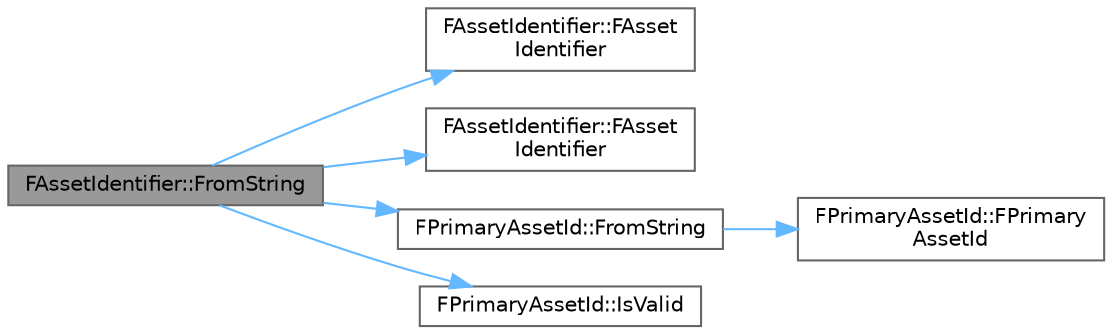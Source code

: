 digraph "FAssetIdentifier::FromString"
{
 // INTERACTIVE_SVG=YES
 // LATEX_PDF_SIZE
  bgcolor="transparent";
  edge [fontname=Helvetica,fontsize=10,labelfontname=Helvetica,labelfontsize=10];
  node [fontname=Helvetica,fontsize=10,shape=box,height=0.2,width=0.4];
  rankdir="LR";
  Node1 [id="Node000001",label="FAssetIdentifier::FromString",height=0.2,width=0.4,color="gray40", fillcolor="grey60", style="filled", fontcolor="black",tooltip="Converts from Package.Object::Name format."];
  Node1 -> Node2 [id="edge1_Node000001_Node000002",color="steelblue1",style="solid",tooltip=" "];
  Node2 [id="Node000002",label="FAssetIdentifier::FAsset\lIdentifier",height=0.2,width=0.4,color="grey40", fillcolor="white", style="filled",URL="$da/d0e/structFAssetIdentifier.html#ad24e4e1e7a8d16fe2bf99b2043a78071",tooltip=" "];
  Node1 -> Node3 [id="edge2_Node000001_Node000003",color="steelblue1",style="solid",tooltip=" "];
  Node3 [id="Node000003",label="FAssetIdentifier::FAsset\lIdentifier",height=0.2,width=0.4,color="grey40", fillcolor="white", style="filled",URL="$da/d0e/structFAssetIdentifier.html#a8a5784be18e5c28f68b6a5ffa1381f36",tooltip="Can be implicitly constructed from just the package name."];
  Node1 -> Node4 [id="edge3_Node000001_Node000004",color="steelblue1",style="solid",tooltip=" "];
  Node4 [id="Node000004",label="FPrimaryAssetId::FromString",height=0.2,width=0.4,color="grey40", fillcolor="white", style="filled",URL="$d6/d42/structFPrimaryAssetId.html#a3c2b6e5ef51b5ea4fdae846c06b2a8fb",tooltip="Converts from Type:Name format."];
  Node4 -> Node5 [id="edge4_Node000004_Node000005",color="steelblue1",style="solid",tooltip=" "];
  Node5 [id="Node000005",label="FPrimaryAssetId::FPrimary\lAssetId",height=0.2,width=0.4,color="grey40", fillcolor="white", style="filled",URL="$d6/d42/structFPrimaryAssetId.html#aee1f5061e61815faa7506237255f3b38",tooltip=" "];
  Node1 -> Node6 [id="edge5_Node000001_Node000006",color="steelblue1",style="solid",tooltip=" "];
  Node6 [id="Node000006",label="FPrimaryAssetId::IsValid",height=0.2,width=0.4,color="grey40", fillcolor="white", style="filled",URL="$d6/d42/structFPrimaryAssetId.html#a0877d9a4380f78ade38ff2de757c443c",tooltip="Returns true if this is a valid identifier."];
}
